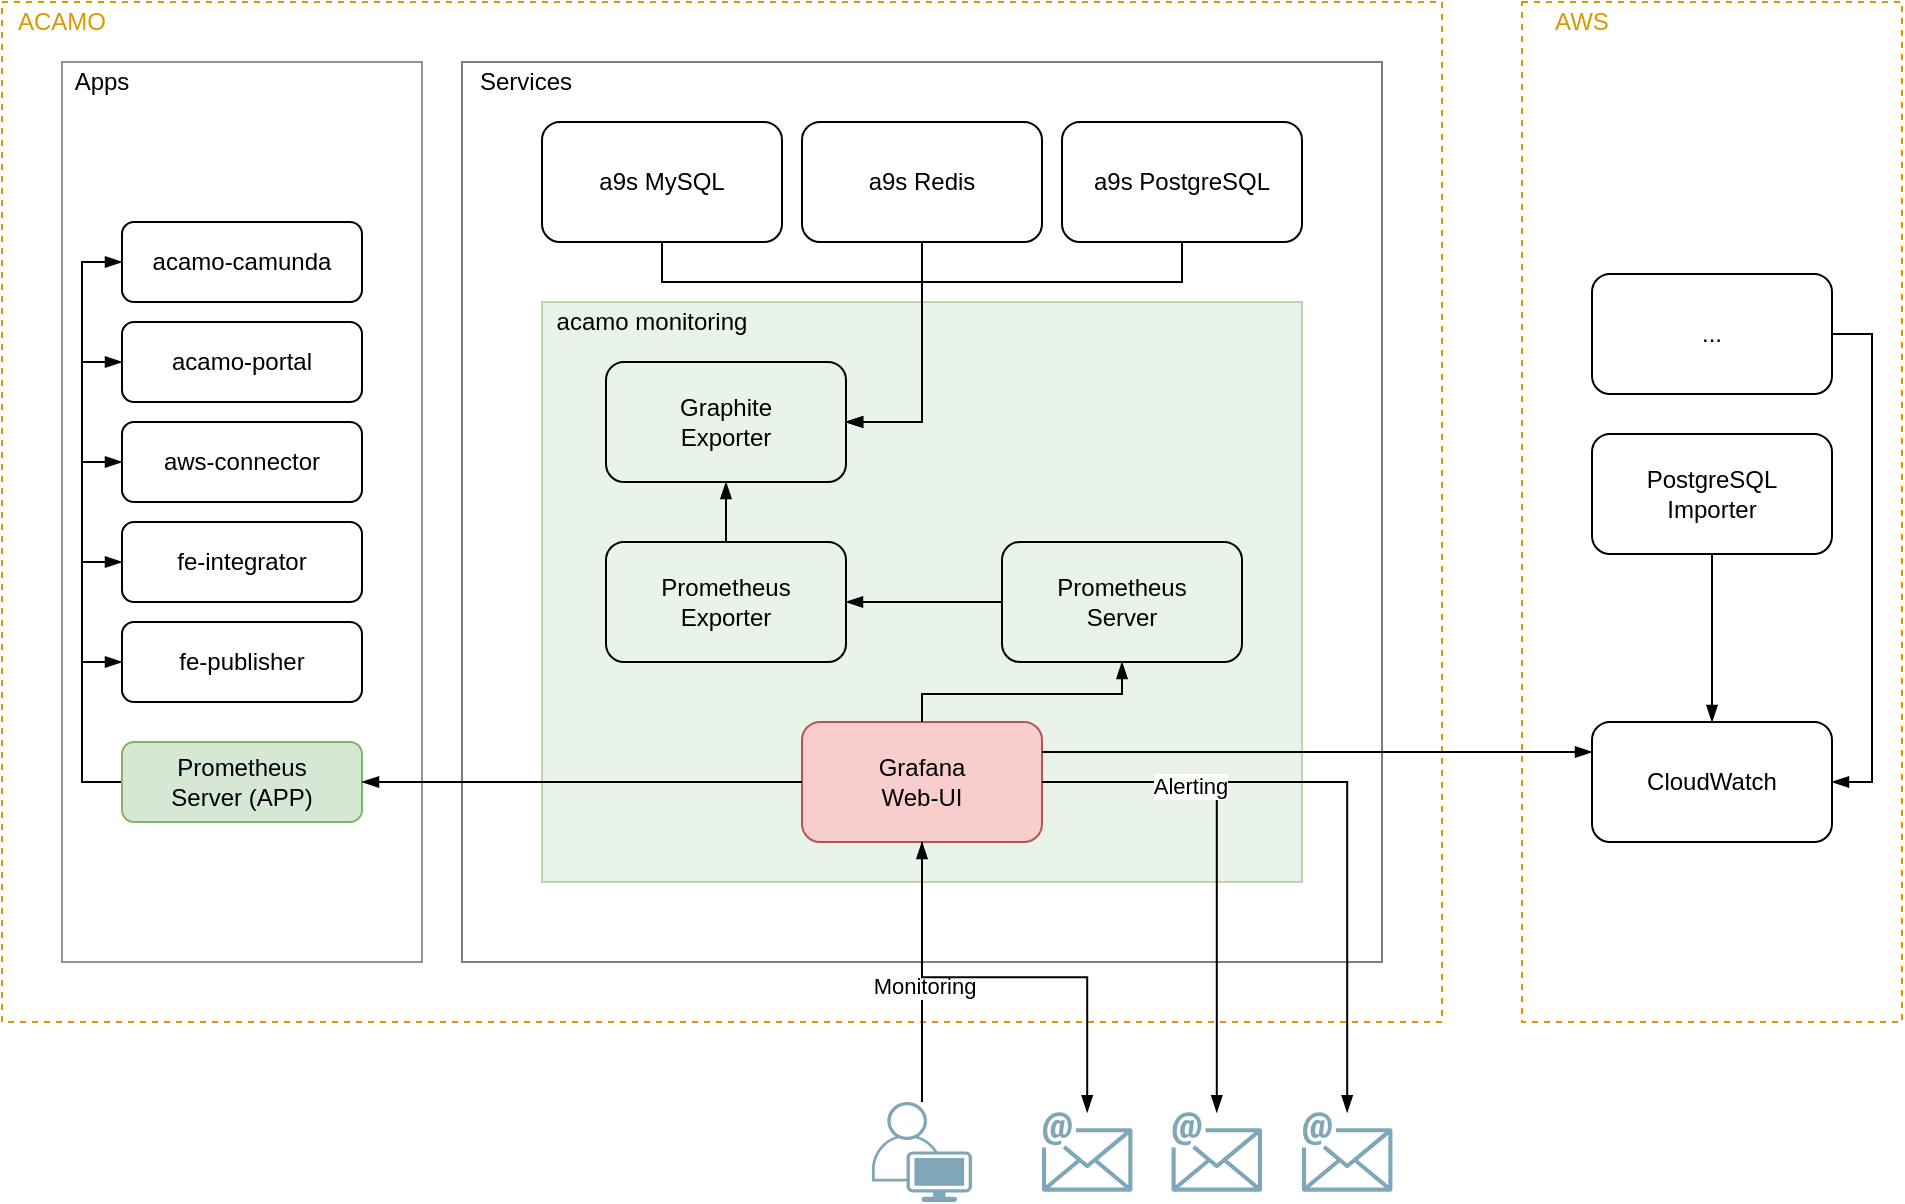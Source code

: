 <mxfile version="14.1.8" type="device"><diagram id="80o2w8FTvH6yXxTsuE8C" name="Page-1"><mxGraphModel dx="1106" dy="1003" grid="1" gridSize="10" guides="1" tooltips="1" connect="1" arrows="1" fold="1" page="1" pageScale="1" pageWidth="1169" pageHeight="827" math="0" shadow="0"><root><mxCell id="0"/><mxCell id="1" parent="0"/><mxCell id="sCH2pbHD0p2SUqJcwdK1-5" value="" style="rounded=0;whiteSpace=wrap;html=1;dashed=1;strokeColor=#d79b00;fillColor=none;" parent="1" vertex="1"><mxGeometry x="150" y="114" width="720" height="510" as="geometry"/></mxCell><mxCell id="sCH2pbHD0p2SUqJcwdK1-14" value="" style="group;opacity=60;strokeColor=#666666;fontColor=#333333;" parent="1" vertex="1" connectable="0"><mxGeometry x="380" y="144" width="460" height="450" as="geometry"/></mxCell><mxCell id="sCH2pbHD0p2SUqJcwdK1-3" value="" style="rounded=0;whiteSpace=wrap;html=1;opacity=60;strokeColor=#666666;fontColor=#333333;fillColor=none;" parent="sCH2pbHD0p2SUqJcwdK1-14" vertex="1"><mxGeometry width="460" height="450" as="geometry"/></mxCell><mxCell id="sCH2pbHD0p2SUqJcwdK1-4" value="Services" style="text;html=1;strokeColor=none;fillColor=none;align=center;verticalAlign=middle;whiteSpace=wrap;rounded=0;" parent="sCH2pbHD0p2SUqJcwdK1-14" vertex="1"><mxGeometry width="64.186" height="20" as="geometry"/></mxCell><mxCell id="sCH2pbHD0p2SUqJcwdK1-13" value="" style="group" parent="1" vertex="1" connectable="0"><mxGeometry x="420" y="194" width="380" height="360" as="geometry"/></mxCell><mxCell id="sCH2pbHD0p2SUqJcwdK1-7" value="" style="rounded=0;whiteSpace=wrap;html=1;strokeColor=#82b366;fillColor=#d5e8d4;opacity=50;" parent="sCH2pbHD0p2SUqJcwdK1-13" vertex="1"><mxGeometry y="70" width="380" height="290" as="geometry"/></mxCell><mxCell id="sCH2pbHD0p2SUqJcwdK1-8" value="acamo monitoring" style="text;html=1;strokeColor=none;fillColor=none;align=center;verticalAlign=middle;whiteSpace=wrap;rounded=0;" parent="sCH2pbHD0p2SUqJcwdK1-13" vertex="1"><mxGeometry y="70" width="110" height="20" as="geometry"/></mxCell><mxCell id="sCH2pbHD0p2SUqJcwdK1-9" value="Grafana&lt;br&gt;Web-UI" style="rounded=1;whiteSpace=wrap;html=1;strokeColor=#b85450;fillColor=#f8cecc;" parent="sCH2pbHD0p2SUqJcwdK1-13" vertex="1"><mxGeometry x="130" y="280" width="120" height="60" as="geometry"/></mxCell><mxCell id="sCH2pbHD0p2SUqJcwdK1-46" style="edgeStyle=orthogonalEdgeStyle;rounded=0;orthogonalLoop=1;jettySize=auto;html=1;exitX=0;exitY=0.5;exitDx=0;exitDy=0;entryX=1;entryY=0.5;entryDx=0;entryDy=0;endArrow=blockThin;endFill=1;fontColor=#000000;" parent="sCH2pbHD0p2SUqJcwdK1-13" source="sCH2pbHD0p2SUqJcwdK1-12" target="sCH2pbHD0p2SUqJcwdK1-11" edge="1"><mxGeometry relative="1" as="geometry"/></mxCell><mxCell id="sCH2pbHD0p2SUqJcwdK1-47" style="edgeStyle=orthogonalEdgeStyle;rounded=0;orthogonalLoop=1;jettySize=auto;html=1;exitX=0.5;exitY=1;exitDx=0;exitDy=0;entryX=0.5;entryY=0;entryDx=0;entryDy=0;endArrow=none;endFill=0;fontColor=#000000;startArrow=blockThin;startFill=1;" parent="sCH2pbHD0p2SUqJcwdK1-13" source="sCH2pbHD0p2SUqJcwdK1-12" target="sCH2pbHD0p2SUqJcwdK1-9" edge="1"><mxGeometry relative="1" as="geometry"><Array as="points"><mxPoint x="290" y="266"/><mxPoint x="190" y="266"/></Array></mxGeometry></mxCell><mxCell id="sCH2pbHD0p2SUqJcwdK1-12" value="Prometheus&lt;br&gt;Server" style="rounded=1;whiteSpace=wrap;html=1;strokeColor=#000000;fillColor=none;fontColor=#000000;" parent="sCH2pbHD0p2SUqJcwdK1-13" vertex="1"><mxGeometry x="230" y="190" width="120" height="60" as="geometry"/></mxCell><mxCell id="sCH2pbHD0p2SUqJcwdK1-48" style="edgeStyle=orthogonalEdgeStyle;rounded=0;orthogonalLoop=1;jettySize=auto;html=1;exitX=0.5;exitY=0;exitDx=0;exitDy=0;entryX=0.5;entryY=1;entryDx=0;entryDy=0;endArrow=blockThin;endFill=1;fontColor=#000000;" parent="sCH2pbHD0p2SUqJcwdK1-13" source="sCH2pbHD0p2SUqJcwdK1-11" target="sCH2pbHD0p2SUqJcwdK1-10" edge="1"><mxGeometry relative="1" as="geometry"/></mxCell><mxCell id="sCH2pbHD0p2SUqJcwdK1-11" value="Prometheus&lt;br&gt;Exporter" style="rounded=1;whiteSpace=wrap;html=1;strokeColor=#000000;fillColor=none;fontColor=#000000;" parent="sCH2pbHD0p2SUqJcwdK1-13" vertex="1"><mxGeometry x="32" y="190" width="120" height="60" as="geometry"/></mxCell><mxCell id="sCH2pbHD0p2SUqJcwdK1-10" value="Graphite&lt;br&gt;Exporter" style="rounded=1;whiteSpace=wrap;html=1;strokeColor=#000000;fillColor=none;fontColor=#000000;" parent="sCH2pbHD0p2SUqJcwdK1-13" vertex="1"><mxGeometry x="32" y="100" width="120" height="60" as="geometry"/></mxCell><mxCell id="sCH2pbHD0p2SUqJcwdK1-42" style="edgeStyle=orthogonalEdgeStyle;rounded=0;orthogonalLoop=1;jettySize=auto;html=1;exitX=0.5;exitY=1;exitDx=0;exitDy=0;entryX=1;entryY=0.5;entryDx=0;entryDy=0;endArrow=blockThin;endFill=1;fontColor=#000000;" parent="1" source="sCH2pbHD0p2SUqJcwdK1-29" target="sCH2pbHD0p2SUqJcwdK1-10" edge="1"><mxGeometry relative="1" as="geometry"/></mxCell><mxCell id="sCH2pbHD0p2SUqJcwdK1-43" style="edgeStyle=orthogonalEdgeStyle;rounded=0;orthogonalLoop=1;jettySize=auto;html=1;exitX=0.5;exitY=1;exitDx=0;exitDy=0;entryX=1;entryY=0.5;entryDx=0;entryDy=0;endArrow=blockThin;endFill=1;fontColor=#000000;" parent="1" source="sCH2pbHD0p2SUqJcwdK1-30" target="sCH2pbHD0p2SUqJcwdK1-10" edge="1"><mxGeometry relative="1" as="geometry"><Array as="points"><mxPoint x="740" y="254"/><mxPoint x="610" y="254"/><mxPoint x="610" y="324"/></Array></mxGeometry></mxCell><mxCell id="sCH2pbHD0p2SUqJcwdK1-44" style="edgeStyle=orthogonalEdgeStyle;rounded=0;orthogonalLoop=1;jettySize=auto;html=1;exitX=0.5;exitY=1;exitDx=0;exitDy=0;entryX=1;entryY=0.5;entryDx=0;entryDy=0;endArrow=blockThin;endFill=1;fontColor=#000000;" parent="1" source="sCH2pbHD0p2SUqJcwdK1-28" target="sCH2pbHD0p2SUqJcwdK1-10" edge="1"><mxGeometry relative="1" as="geometry"><Array as="points"><mxPoint x="480" y="254"/><mxPoint x="610" y="254"/><mxPoint x="610" y="324"/></Array></mxGeometry></mxCell><mxCell id="sCH2pbHD0p2SUqJcwdK1-49" value="" style="endArrow=blockThin;html=1;fontColor=#000000;entryX=0.5;entryY=1;entryDx=0;entryDy=0;endFill=1;" parent="1" target="sCH2pbHD0p2SUqJcwdK1-9" edge="1"><mxGeometry width="50" height="50" relative="1" as="geometry"><mxPoint x="610" y="664" as="sourcePoint"/><mxPoint x="650" y="634" as="targetPoint"/></mxGeometry></mxCell><mxCell id="sCH2pbHD0p2SUqJcwdK1-58" value="Monitoring" style="edgeLabel;html=1;align=center;verticalAlign=middle;resizable=0;points=[];fontColor=#000000;" parent="sCH2pbHD0p2SUqJcwdK1-49" vertex="1" connectable="0"><mxGeometry x="-0.11" y="-1" relative="1" as="geometry"><mxPoint as="offset"/></mxGeometry></mxCell><mxCell id="sCH2pbHD0p2SUqJcwdK1-50" value="" style="points=[[0.35,0,0],[0.98,0.51,0],[1,0.71,0],[0.67,1,0],[0,0.795,0],[0,0.65,0]];verticalLabelPosition=bottom;html=1;verticalAlign=top;aspect=fixed;align=center;pointerEvents=1;shape=mxgraph.cisco19.user;fillColor=#005073;strokeColor=none;fontColor=#000000;opacity=50;" parent="1" vertex="1"><mxGeometry x="585" y="664" width="50" height="50" as="geometry"/></mxCell><mxCell id="sCH2pbHD0p2SUqJcwdK1-51" value="" style="outlineConnect=0;fontColor=#232F3E;gradientColor=none;strokeColor=none;dashed=0;verticalLabelPosition=bottom;verticalAlign=top;align=center;html=1;fontSize=12;fontStyle=0;aspect=fixed;pointerEvents=1;shape=mxgraph.aws4.email;opacity=50;fillColor=#005073;" parent="1" vertex="1"><mxGeometry x="800" y="669" width="45.22" height="40" as="geometry"/></mxCell><mxCell id="sCH2pbHD0p2SUqJcwdK1-52" value="" style="outlineConnect=0;fontColor=#232F3E;gradientColor=none;strokeColor=none;dashed=0;verticalLabelPosition=bottom;verticalAlign=top;align=center;html=1;fontSize=12;fontStyle=0;aspect=fixed;pointerEvents=1;shape=mxgraph.aws4.email;opacity=50;fillColor=#005073;" parent="1" vertex="1"><mxGeometry x="734.78" y="669" width="45.22" height="40" as="geometry"/></mxCell><mxCell id="sCH2pbHD0p2SUqJcwdK1-53" value="" style="outlineConnect=0;fontColor=#232F3E;gradientColor=none;strokeColor=none;dashed=0;verticalLabelPosition=bottom;verticalAlign=top;align=center;html=1;fontSize=12;fontStyle=0;aspect=fixed;pointerEvents=1;shape=mxgraph.aws4.email;opacity=50;fillColor=#005073;" parent="1" vertex="1"><mxGeometry x="670" y="669" width="45.22" height="40" as="geometry"/></mxCell><mxCell id="sCH2pbHD0p2SUqJcwdK1-54" style="edgeStyle=orthogonalEdgeStyle;rounded=0;orthogonalLoop=1;jettySize=auto;html=1;exitX=1;exitY=0.5;exitDx=0;exitDy=0;endArrow=blockThin;endFill=1;fontColor=#000000;" parent="1" source="sCH2pbHD0p2SUqJcwdK1-9" target="sCH2pbHD0p2SUqJcwdK1-51" edge="1"><mxGeometry relative="1" as="geometry"/></mxCell><mxCell id="sCH2pbHD0p2SUqJcwdK1-55" style="edgeStyle=orthogonalEdgeStyle;rounded=0;orthogonalLoop=1;jettySize=auto;html=1;endArrow=blockThin;endFill=1;fontColor=#000000;" parent="1" source="sCH2pbHD0p2SUqJcwdK1-9" target="sCH2pbHD0p2SUqJcwdK1-52" edge="1"><mxGeometry relative="1" as="geometry"/></mxCell><mxCell id="g-rwyBpfOMCbMaQtXFls-1" value="Alerting" style="edgeLabel;html=1;align=center;verticalAlign=middle;resizable=0;points=[];" parent="sCH2pbHD0p2SUqJcwdK1-55" vertex="1" connectable="0"><mxGeometry x="-0.414" y="-2" relative="1" as="geometry"><mxPoint as="offset"/></mxGeometry></mxCell><mxCell id="sCH2pbHD0p2SUqJcwdK1-56" style="edgeStyle=orthogonalEdgeStyle;rounded=0;orthogonalLoop=1;jettySize=auto;html=1;endArrow=blockThin;endFill=1;fontColor=#000000;" parent="1" source="sCH2pbHD0p2SUqJcwdK1-9" target="sCH2pbHD0p2SUqJcwdK1-53" edge="1"><mxGeometry relative="1" as="geometry"/></mxCell><mxCell id="sCH2pbHD0p2SUqJcwdK1-6" value="ACAMO" style="text;html=1;strokeColor=none;fillColor=none;align=center;verticalAlign=middle;whiteSpace=wrap;rounded=0;dashed=1;fontColor=#D79B00;" parent="1" vertex="1"><mxGeometry x="150" y="114" width="60" height="20" as="geometry"/></mxCell><mxCell id="sCH2pbHD0p2SUqJcwdK1-28" value="a9s MySQL" style="rounded=1;whiteSpace=wrap;html=1;strokeColor=#000000;fillColor=none;fontColor=#000000;" parent="1" vertex="1"><mxGeometry x="420" y="174" width="120" height="60" as="geometry"/></mxCell><mxCell id="sCH2pbHD0p2SUqJcwdK1-29" value="a9s Redis" style="rounded=1;whiteSpace=wrap;html=1;strokeColor=#000000;fillColor=none;fontColor=#000000;" parent="1" vertex="1"><mxGeometry x="550" y="174" width="120" height="60" as="geometry"/></mxCell><mxCell id="sCH2pbHD0p2SUqJcwdK1-30" value="a9s PostgreSQL" style="rounded=1;whiteSpace=wrap;html=1;strokeColor=#000000;fillColor=none;fontColor=#000000;" parent="1" vertex="1"><mxGeometry x="680" y="174" width="120" height="60" as="geometry"/></mxCell><mxCell id="sCH2pbHD0p2SUqJcwdK1-1" value="" style="rounded=0;whiteSpace=wrap;html=1;opacity=70;strokeColor=#666666;fontColor=#333333;fillColor=none;" parent="1" vertex="1"><mxGeometry x="180" y="144" width="180" height="450" as="geometry"/></mxCell><mxCell id="sCH2pbHD0p2SUqJcwdK1-2" value="Apps" style="text;html=1;strokeColor=none;fillColor=none;align=center;verticalAlign=middle;whiteSpace=wrap;rounded=0;" parent="1" vertex="1"><mxGeometry x="180" y="144" width="40" height="20" as="geometry"/></mxCell><mxCell id="WQNNAgbypn7wMnsX9Czq-2" style="edgeStyle=orthogonalEdgeStyle;rounded=0;orthogonalLoop=1;jettySize=auto;html=1;exitX=0;exitY=0.5;exitDx=0;exitDy=0;entryX=0;entryY=0.5;entryDx=0;entryDy=0;endFill=0;endArrow=none;startArrow=blockThin;startFill=1;" parent="1" source="sCH2pbHD0p2SUqJcwdK1-17" target="WQNNAgbypn7wMnsX9Czq-1" edge="1"><mxGeometry relative="1" as="geometry"/></mxCell><mxCell id="sCH2pbHD0p2SUqJcwdK1-17" value="acamo-camunda" style="rounded=1;whiteSpace=wrap;html=1;strokeColor=#000000;fillColor=none;fontColor=#000000;" parent="1" vertex="1"><mxGeometry x="210" y="224" width="120" height="40" as="geometry"/></mxCell><mxCell id="WQNNAgbypn7wMnsX9Czq-4" style="edgeStyle=orthogonalEdgeStyle;rounded=0;orthogonalLoop=1;jettySize=auto;html=1;exitX=0;exitY=0.5;exitDx=0;exitDy=0;entryX=0;entryY=0.5;entryDx=0;entryDy=0;endFill=0;endArrow=none;startArrow=blockThin;startFill=1;" parent="1" source="sCH2pbHD0p2SUqJcwdK1-23" target="WQNNAgbypn7wMnsX9Czq-1" edge="1"><mxGeometry relative="1" as="geometry"/></mxCell><mxCell id="sCH2pbHD0p2SUqJcwdK1-23" value="acamo-portal" style="rounded=1;whiteSpace=wrap;html=1;strokeColor=#000000;fillColor=none;fontColor=#000000;" parent="1" vertex="1"><mxGeometry x="210" y="274" width="120" height="40" as="geometry"/></mxCell><mxCell id="WQNNAgbypn7wMnsX9Czq-5" style="edgeStyle=orthogonalEdgeStyle;rounded=0;orthogonalLoop=1;jettySize=auto;html=1;exitX=0;exitY=0.5;exitDx=0;exitDy=0;entryX=0;entryY=0.5;entryDx=0;entryDy=0;endFill=0;endArrow=none;startArrow=blockThin;startFill=1;" parent="1" source="sCH2pbHD0p2SUqJcwdK1-24" target="WQNNAgbypn7wMnsX9Czq-1" edge="1"><mxGeometry relative="1" as="geometry"/></mxCell><mxCell id="sCH2pbHD0p2SUqJcwdK1-24" value="aws-connector" style="rounded=1;whiteSpace=wrap;html=1;strokeColor=#000000;fillColor=none;fontColor=#000000;" parent="1" vertex="1"><mxGeometry x="210" y="324" width="120" height="40" as="geometry"/></mxCell><mxCell id="WQNNAgbypn7wMnsX9Czq-6" style="edgeStyle=orthogonalEdgeStyle;rounded=0;orthogonalLoop=1;jettySize=auto;html=1;exitX=0;exitY=0.5;exitDx=0;exitDy=0;entryX=0;entryY=0.5;entryDx=0;entryDy=0;endArrow=none;endFill=0;startArrow=blockThin;startFill=1;" parent="1" source="sCH2pbHD0p2SUqJcwdK1-25" target="WQNNAgbypn7wMnsX9Czq-1" edge="1"><mxGeometry relative="1" as="geometry"/></mxCell><mxCell id="sCH2pbHD0p2SUqJcwdK1-25" value="fe-integrator" style="rounded=1;whiteSpace=wrap;html=1;strokeColor=#000000;fillColor=none;fontColor=#000000;" parent="1" vertex="1"><mxGeometry x="210" y="374" width="120" height="40" as="geometry"/></mxCell><mxCell id="WQNNAgbypn7wMnsX9Czq-7" style="edgeStyle=orthogonalEdgeStyle;rounded=0;orthogonalLoop=1;jettySize=auto;html=1;exitX=0;exitY=0.5;exitDx=0;exitDy=0;entryX=0;entryY=0.5;entryDx=0;entryDy=0;endArrow=none;endFill=0;startArrow=blockThin;startFill=1;" parent="1" source="sCH2pbHD0p2SUqJcwdK1-26" target="WQNNAgbypn7wMnsX9Czq-1" edge="1"><mxGeometry relative="1" as="geometry"/></mxCell><mxCell id="sCH2pbHD0p2SUqJcwdK1-26" value="fe-publisher" style="rounded=1;whiteSpace=wrap;html=1;strokeColor=#000000;fillColor=none;fontColor=#000000;" parent="1" vertex="1"><mxGeometry x="210" y="424" width="120" height="40" as="geometry"/></mxCell><mxCell id="WQNNAgbypn7wMnsX9Czq-1" value="Prometheus&lt;br&gt;Server (APP)" style="rounded=1;whiteSpace=wrap;html=1;strokeColor=#82b366;fillColor=#d5e8d4;" parent="1" vertex="1"><mxGeometry x="210" y="484" width="120" height="40" as="geometry"/></mxCell><mxCell id="WQNNAgbypn7wMnsX9Czq-9" style="edgeStyle=orthogonalEdgeStyle;rounded=0;orthogonalLoop=1;jettySize=auto;html=1;exitX=0;exitY=0.5;exitDx=0;exitDy=0;startArrow=none;endArrow=blockThin;endFill=1;entryX=1;entryY=0.5;entryDx=0;entryDy=0;" parent="1" source="sCH2pbHD0p2SUqJcwdK1-9" target="WQNNAgbypn7wMnsX9Czq-1" edge="1"><mxGeometry relative="1" as="geometry"><Array as="points"><mxPoint x="370" y="504"/><mxPoint x="370" y="504"/></Array></mxGeometry></mxCell><mxCell id="g-rwyBpfOMCbMaQtXFls-2" value="" style="rounded=0;whiteSpace=wrap;html=1;dashed=1;strokeColor=#d79b00;fillColor=none;" parent="1" vertex="1"><mxGeometry x="910" y="114" width="190" height="510" as="geometry"/></mxCell><mxCell id="g-rwyBpfOMCbMaQtXFls-3" value="AWS" style="text;html=1;strokeColor=none;fillColor=none;align=center;verticalAlign=middle;whiteSpace=wrap;rounded=0;dashed=1;fontColor=#D79B00;" parent="1" vertex="1"><mxGeometry x="910" y="114" width="60" height="20" as="geometry"/></mxCell><mxCell id="g-rwyBpfOMCbMaQtXFls-5" value="CloudWatch" style="rounded=1;whiteSpace=wrap;html=1;strokeColor=#000000;fillColor=none;fontColor=#000000;" parent="1" vertex="1"><mxGeometry x="945" y="474" width="120" height="60" as="geometry"/></mxCell><mxCell id="g-rwyBpfOMCbMaQtXFls-8" style="edgeStyle=orthogonalEdgeStyle;rounded=0;orthogonalLoop=1;jettySize=auto;html=1;exitX=0.5;exitY=1;exitDx=0;exitDy=0;entryX=0.5;entryY=0;entryDx=0;entryDy=0;endArrow=blockThin;endFill=1;" parent="1" source="g-rwyBpfOMCbMaQtXFls-6" target="g-rwyBpfOMCbMaQtXFls-5" edge="1"><mxGeometry relative="1" as="geometry"/></mxCell><mxCell id="g-rwyBpfOMCbMaQtXFls-6" value="PostgreSQL&lt;br&gt;Importer" style="rounded=1;whiteSpace=wrap;html=1;strokeColor=#000000;fillColor=none;fontColor=#000000;" parent="1" vertex="1"><mxGeometry x="945" y="330" width="120" height="60" as="geometry"/></mxCell><mxCell id="g-rwyBpfOMCbMaQtXFls-10" style="edgeStyle=orthogonalEdgeStyle;rounded=0;orthogonalLoop=1;jettySize=auto;html=1;exitX=1;exitY=0.5;exitDx=0;exitDy=0;entryX=1;entryY=0.5;entryDx=0;entryDy=0;endFill=1;endArrow=blockThin;" parent="1" source="g-rwyBpfOMCbMaQtXFls-7" target="g-rwyBpfOMCbMaQtXFls-5" edge="1"><mxGeometry relative="1" as="geometry"/></mxCell><mxCell id="g-rwyBpfOMCbMaQtXFls-7" value="..." style="rounded=1;whiteSpace=wrap;html=1;strokeColor=#000000;fillColor=none;fontColor=#000000;" parent="1" vertex="1"><mxGeometry x="945" y="250" width="120" height="60" as="geometry"/></mxCell><mxCell id="g-rwyBpfOMCbMaQtXFls-11" style="edgeStyle=orthogonalEdgeStyle;rounded=0;orthogonalLoop=1;jettySize=auto;html=1;exitX=1;exitY=0.25;exitDx=0;exitDy=0;entryX=0;entryY=0.25;entryDx=0;entryDy=0;endFill=1;endArrow=blockThin;" parent="1" source="sCH2pbHD0p2SUqJcwdK1-9" target="g-rwyBpfOMCbMaQtXFls-5" edge="1"><mxGeometry relative="1" as="geometry"/></mxCell></root></mxGraphModel></diagram></mxfile>